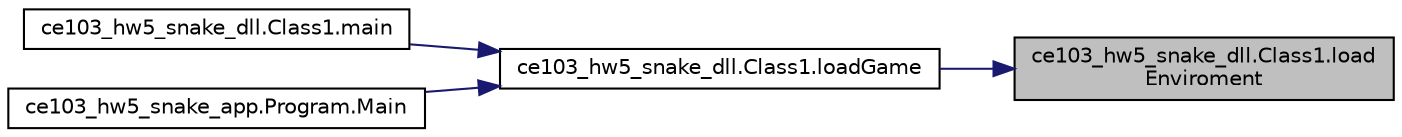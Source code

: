 digraph "ce103_hw5_snake_dll.Class1.loadEnviroment"
{
 // INTERACTIVE_SVG=YES
 // LATEX_PDF_SIZE
  edge [fontname="Helvetica",fontsize="10",labelfontname="Helvetica",labelfontsize="10"];
  node [fontname="Helvetica",fontsize="10",shape=record];
  rankdir="RL";
  Node1 [label="ce103_hw5_snake_dll.Class1.load\lEnviroment",height=0.2,width=0.4,color="black", fillcolor="grey75", style="filled", fontcolor="black",tooltip=" "];
  Node1 -> Node2 [dir="back",color="midnightblue",fontsize="10",style="solid"];
  Node2 [label="ce103_hw5_snake_dll.Class1.loadGame",height=0.2,width=0.4,color="black", fillcolor="white", style="filled",URL="$d2/dee/a00049.html#ae1ba07842d976d2ca4e3feb68c0f3bde",tooltip=" "];
  Node2 -> Node3 [dir="back",color="midnightblue",fontsize="10",style="solid"];
  Node3 [label="ce103_hw5_snake_dll.Class1.main",height=0.2,width=0.4,color="black", fillcolor="white", style="filled",URL="$d2/dee/a00049.html#a6ffafc22a06edc44f83bbd4248c3225e",tooltip=" "];
  Node2 -> Node4 [dir="back",color="midnightblue",fontsize="10",style="solid"];
  Node4 [label="ce103_hw5_snake_app.Program.Main",height=0.2,width=0.4,color="black", fillcolor="white", style="filled",URL="$d6/d97/a00045.html#a3781960913402c8b5f04c0af2a67e18d",tooltip=" "];
}
